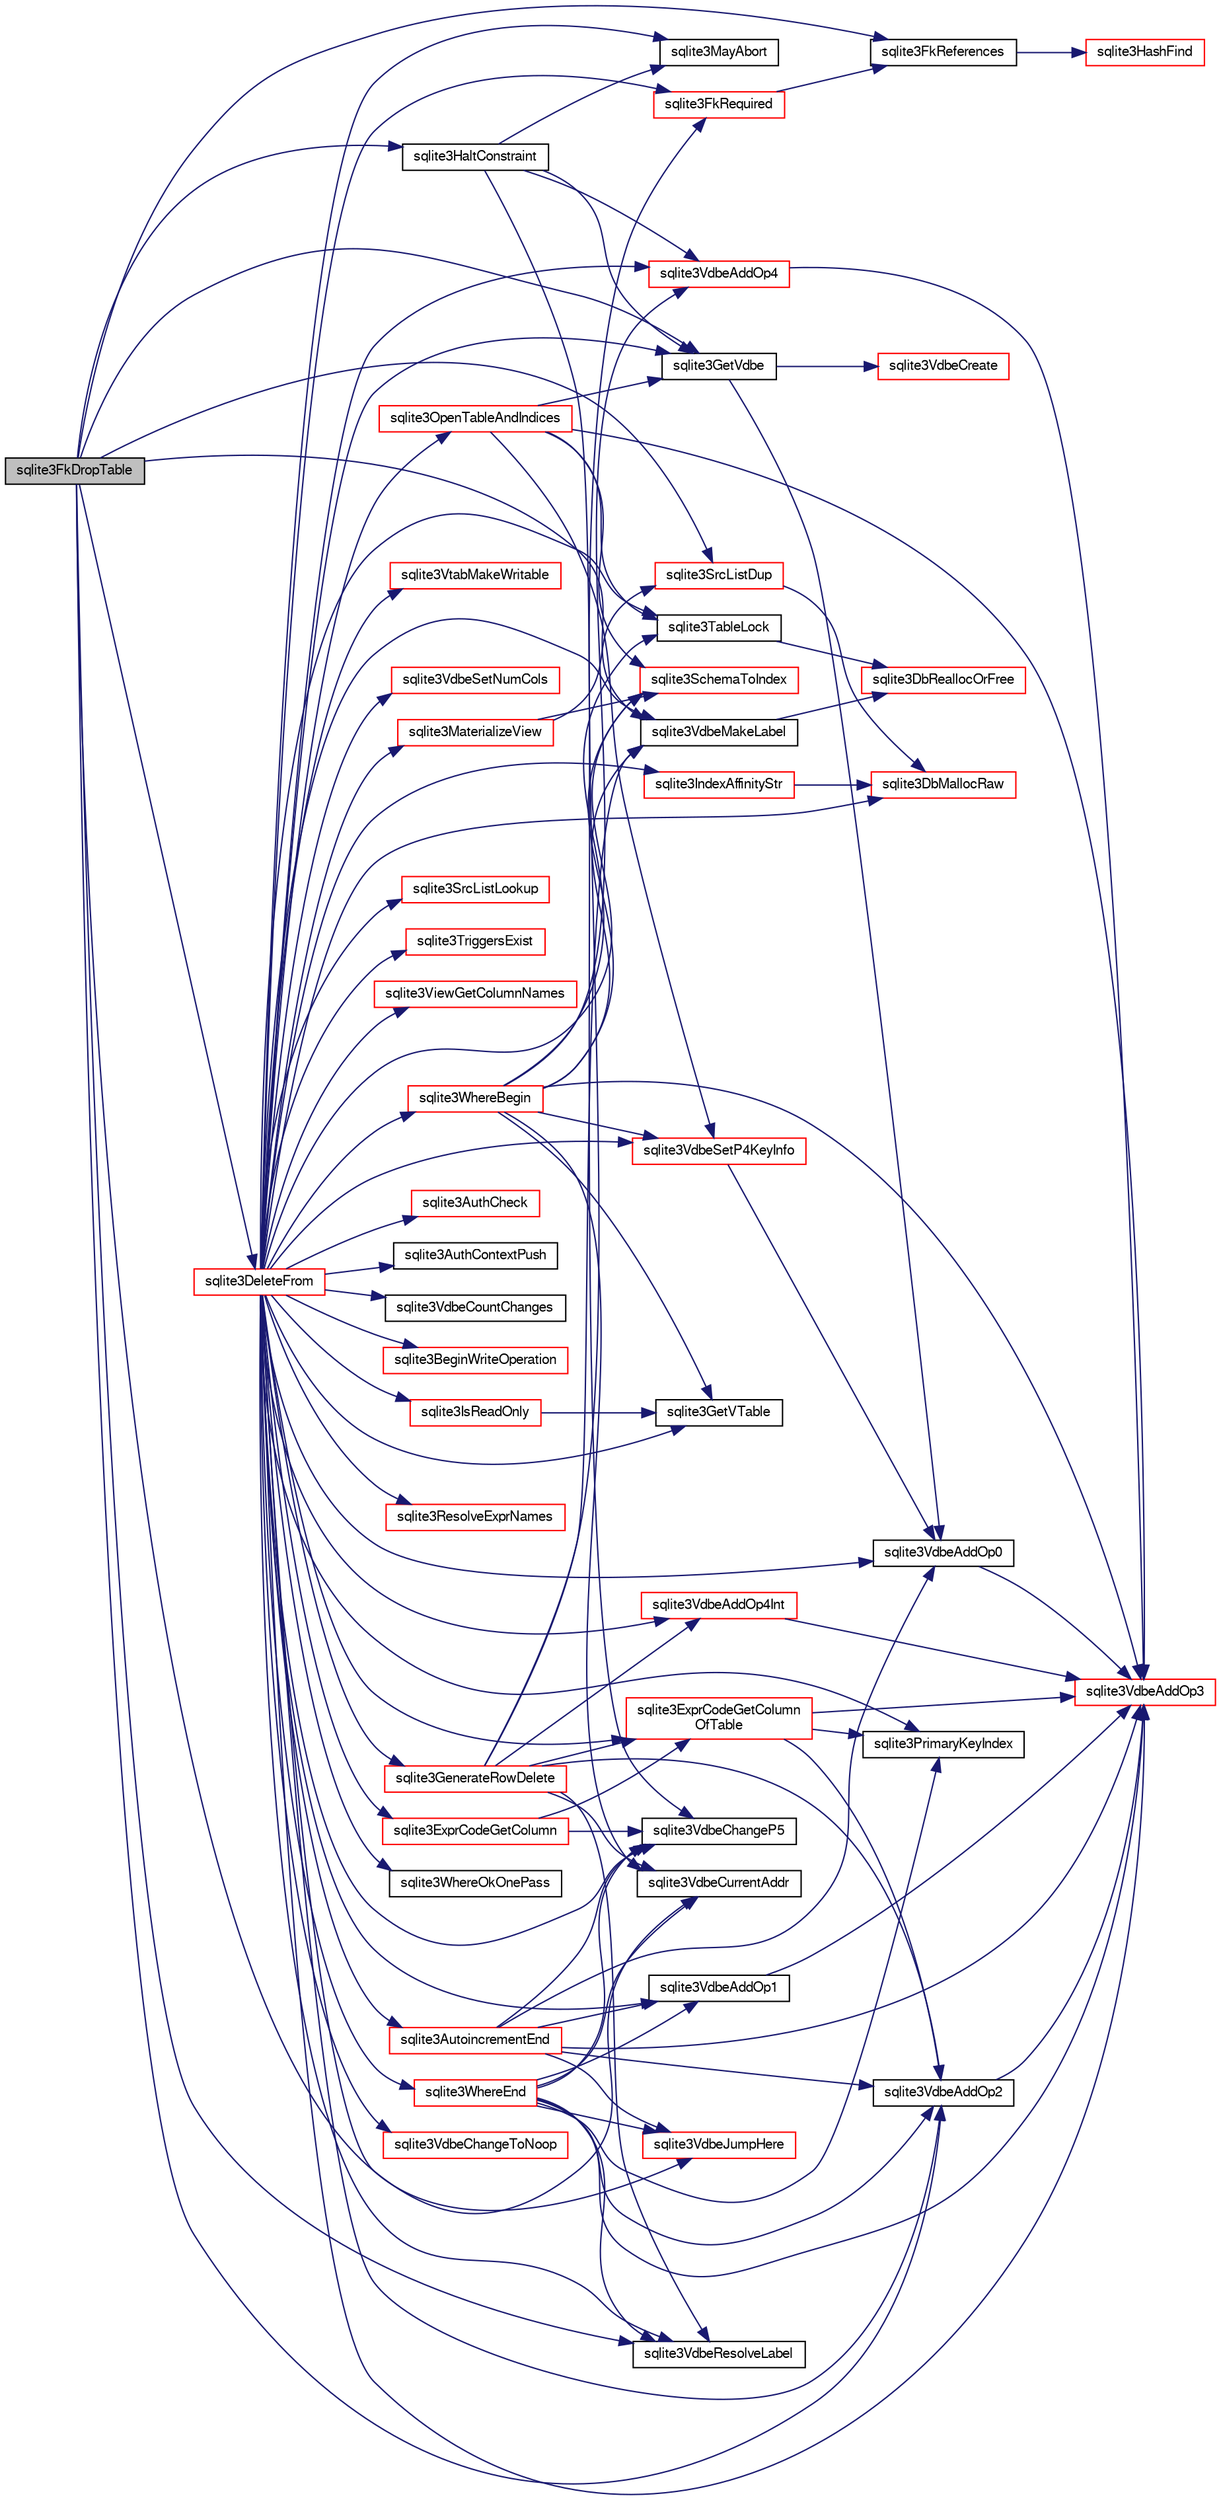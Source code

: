 digraph "sqlite3FkDropTable"
{
  edge [fontname="FreeSans",fontsize="10",labelfontname="FreeSans",labelfontsize="10"];
  node [fontname="FreeSans",fontsize="10",shape=record];
  rankdir="LR";
  Node547677 [label="sqlite3FkDropTable",height=0.2,width=0.4,color="black", fillcolor="grey75", style="filled", fontcolor="black"];
  Node547677 -> Node547678 [color="midnightblue",fontsize="10",style="solid",fontname="FreeSans"];
  Node547678 [label="sqlite3GetVdbe",height=0.2,width=0.4,color="black", fillcolor="white", style="filled",URL="$sqlite3_8c.html#a76b721dcd00b0587308547594cb6c1f4"];
  Node547678 -> Node547679 [color="midnightblue",fontsize="10",style="solid",fontname="FreeSans"];
  Node547679 [label="sqlite3VdbeCreate",height=0.2,width=0.4,color="red", fillcolor="white", style="filled",URL="$sqlite3_8c.html#a7778fbbc1a7b677f680ce0afc44a88e2"];
  Node547678 -> Node547693 [color="midnightblue",fontsize="10",style="solid",fontname="FreeSans"];
  Node547693 [label="sqlite3VdbeAddOp0",height=0.2,width=0.4,color="black", fillcolor="white", style="filled",URL="$sqlite3_8c.html#a0aefd237fc1d629f3a3d3d454ced408a"];
  Node547693 -> Node547694 [color="midnightblue",fontsize="10",style="solid",fontname="FreeSans"];
  Node547694 [label="sqlite3VdbeAddOp3",height=0.2,width=0.4,color="red", fillcolor="white", style="filled",URL="$sqlite3_8c.html#a29b4560b019211a73e1478cec7468345"];
  Node547677 -> Node547965 [color="midnightblue",fontsize="10",style="solid",fontname="FreeSans"];
  Node547965 [label="sqlite3FkReferences",height=0.2,width=0.4,color="black", fillcolor="white", style="filled",URL="$sqlite3_8c.html#a2337ae2a0965bfde19e983555bb78c01"];
  Node547965 -> Node547966 [color="midnightblue",fontsize="10",style="solid",fontname="FreeSans"];
  Node547966 [label="sqlite3HashFind",height=0.2,width=0.4,color="red", fillcolor="white", style="filled",URL="$sqlite3_8c.html#a8ca124229470a66b4c9c141ded48e2aa"];
  Node547677 -> Node547969 [color="midnightblue",fontsize="10",style="solid",fontname="FreeSans"];
  Node547969 [label="sqlite3VdbeMakeLabel",height=0.2,width=0.4,color="black", fillcolor="white", style="filled",URL="$sqlite3_8c.html#acf57ce8fb6f3c634375c019f5ebe66f6"];
  Node547969 -> Node547756 [color="midnightblue",fontsize="10",style="solid",fontname="FreeSans"];
  Node547756 [label="sqlite3DbReallocOrFree",height=0.2,width=0.4,color="red", fillcolor="white", style="filled",URL="$sqlite3_8c.html#a532a9fd62eeb46b61885a0fff075231c"];
  Node547677 -> Node547970 [color="midnightblue",fontsize="10",style="solid",fontname="FreeSans"];
  Node547970 [label="sqlite3VdbeAddOp2",height=0.2,width=0.4,color="black", fillcolor="white", style="filled",URL="$sqlite3_8c.html#ae87204d7b069da19e4db0404c6deaae5"];
  Node547970 -> Node547694 [color="midnightblue",fontsize="10",style="solid",fontname="FreeSans"];
  Node547677 -> Node547971 [color="midnightblue",fontsize="10",style="solid",fontname="FreeSans"];
  Node547971 [label="sqlite3DeleteFrom",height=0.2,width=0.4,color="red", fillcolor="white", style="filled",URL="$sqlite3_8c.html#ab9b4b45349188b49eabb23f94608a091"];
  Node547971 -> Node547972 [color="midnightblue",fontsize="10",style="solid",fontname="FreeSans"];
  Node547972 [label="sqlite3SrcListLookup",height=0.2,width=0.4,color="red", fillcolor="white", style="filled",URL="$sqlite3_8c.html#a6354fab5d5d3aa8a721e43d480c16701"];
  Node547971 -> Node548649 [color="midnightblue",fontsize="10",style="solid",fontname="FreeSans"];
  Node548649 [label="sqlite3TriggersExist",height=0.2,width=0.4,color="red", fillcolor="white", style="filled",URL="$sqlite3_8c.html#aefad34e10275301aee18a5780afaf444"];
  Node547971 -> Node548653 [color="midnightblue",fontsize="10",style="solid",fontname="FreeSans"];
  Node548653 [label="sqlite3ViewGetColumnNames",height=0.2,width=0.4,color="red", fillcolor="white", style="filled",URL="$sqlite3_8c.html#aebc7cd8d9e2bd174ae0a60363d3f6ce8"];
  Node547971 -> Node548755 [color="midnightblue",fontsize="10",style="solid",fontname="FreeSans"];
  Node548755 [label="sqlite3IsReadOnly",height=0.2,width=0.4,color="red", fillcolor="white", style="filled",URL="$sqlite3_8c.html#a0c0ff380d40f6423a71f77f59c02da74"];
  Node548755 -> Node548617 [color="midnightblue",fontsize="10",style="solid",fontname="FreeSans"];
  Node548617 [label="sqlite3GetVTable",height=0.2,width=0.4,color="black", fillcolor="white", style="filled",URL="$sqlite3_8c.html#a85465ef27057193295e321f0caf488ed"];
  Node547971 -> Node547974 [color="midnightblue",fontsize="10",style="solid",fontname="FreeSans"];
  Node547974 [label="sqlite3SchemaToIndex",height=0.2,width=0.4,color="red", fillcolor="white", style="filled",URL="$sqlite3_8c.html#ad9ef77a42022f1f8c8ab71b5761f5134"];
  Node547971 -> Node548736 [color="midnightblue",fontsize="10",style="solid",fontname="FreeSans"];
  Node548736 [label="sqlite3AuthCheck",height=0.2,width=0.4,color="red", fillcolor="white", style="filled",URL="$sqlite3_8c.html#a83c75b8b7aa1c35301005be7ff1a8582"];
  Node547971 -> Node548756 [color="midnightblue",fontsize="10",style="solid",fontname="FreeSans"];
  Node548756 [label="sqlite3AuthContextPush",height=0.2,width=0.4,color="black", fillcolor="white", style="filled",URL="$sqlite3_8c.html#a72bf910a362f8b1cf603352d925745d8"];
  Node547971 -> Node547678 [color="midnightblue",fontsize="10",style="solid",fontname="FreeSans"];
  Node547971 -> Node548757 [color="midnightblue",fontsize="10",style="solid",fontname="FreeSans"];
  Node548757 [label="sqlite3VdbeCountChanges",height=0.2,width=0.4,color="black", fillcolor="white", style="filled",URL="$sqlite3_8c.html#afbd81cbdbc5706a034689df8d95bab38"];
  Node547971 -> Node548758 [color="midnightblue",fontsize="10",style="solid",fontname="FreeSans"];
  Node548758 [label="sqlite3BeginWriteOperation",height=0.2,width=0.4,color="red", fillcolor="white", style="filled",URL="$sqlite3_8c.html#a21b1b811bbe305f922244f8913c87f10"];
  Node547971 -> Node548761 [color="midnightblue",fontsize="10",style="solid",fontname="FreeSans"];
  Node548761 [label="sqlite3MaterializeView",height=0.2,width=0.4,color="red", fillcolor="white", style="filled",URL="$sqlite3_8c.html#a4557984b0b75f998fb0c3f231c9b1def"];
  Node548761 -> Node547974 [color="midnightblue",fontsize="10",style="solid",fontname="FreeSans"];
  Node548761 -> Node548663 [color="midnightblue",fontsize="10",style="solid",fontname="FreeSans"];
  Node548663 [label="sqlite3SrcListDup",height=0.2,width=0.4,color="red", fillcolor="white", style="filled",URL="$sqlite3_8c.html#a915ece76ebeede6852f63a447753ef9f"];
  Node548663 -> Node547681 [color="midnightblue",fontsize="10",style="solid",fontname="FreeSans"];
  Node547681 [label="sqlite3DbMallocRaw",height=0.2,width=0.4,color="red", fillcolor="white", style="filled",URL="$sqlite3_8c.html#abbe8be0cf7175e11ddc3e2218fad924e"];
  Node547971 -> Node548741 [color="midnightblue",fontsize="10",style="solid",fontname="FreeSans"];
  Node548741 [label="sqlite3ResolveExprNames",height=0.2,width=0.4,color="red", fillcolor="white", style="filled",URL="$sqlite3_8c.html#a537cf717a3f847807d3a3fd65da636ad"];
  Node547971 -> Node547970 [color="midnightblue",fontsize="10",style="solid",fontname="FreeSans"];
  Node547971 -> Node548966 [color="midnightblue",fontsize="10",style="solid",fontname="FreeSans"];
  Node548966 [label="sqlite3FkRequired",height=0.2,width=0.4,color="red", fillcolor="white", style="filled",URL="$sqlite3_8c.html#a60ca530d57e027853f723ae2f7a6be00"];
  Node548966 -> Node547965 [color="midnightblue",fontsize="10",style="solid",fontname="FreeSans"];
  Node547971 -> Node548836 [color="midnightblue",fontsize="10",style="solid",fontname="FreeSans"];
  Node548836 [label="sqlite3TableLock",height=0.2,width=0.4,color="black", fillcolor="white", style="filled",URL="$sqlite3_8c.html#a13be5e81f379c515f270f6f2a3bb63a7"];
  Node548836 -> Node547756 [color="midnightblue",fontsize="10",style="solid",fontname="FreeSans"];
  Node547971 -> Node548805 [color="midnightblue",fontsize="10",style="solid",fontname="FreeSans"];
  Node548805 [label="sqlite3VdbeAddOp4",height=0.2,width=0.4,color="red", fillcolor="white", style="filled",URL="$sqlite3_8c.html#a739d7a47b1c11779283b7797ea7e1d4d"];
  Node548805 -> Node547694 [color="midnightblue",fontsize="10",style="solid",fontname="FreeSans"];
  Node547971 -> Node548029 [color="midnightblue",fontsize="10",style="solid",fontname="FreeSans"];
  Node548029 [label="sqlite3PrimaryKeyIndex",height=0.2,width=0.4,color="black", fillcolor="white", style="filled",URL="$sqlite3_8c.html#af6edde3fbbd22a22b86ad32677fad95b"];
  Node547971 -> Node548839 [color="midnightblue",fontsize="10",style="solid",fontname="FreeSans"];
  Node548839 [label="sqlite3VdbeSetP4KeyInfo",height=0.2,width=0.4,color="red", fillcolor="white", style="filled",URL="$sqlite3_8c.html#a342090b36fbf7fdace2a23b8efca030c"];
  Node548839 -> Node547693 [color="midnightblue",fontsize="10",style="solid",fontname="FreeSans"];
  Node547971 -> Node548863 [color="midnightblue",fontsize="10",style="solid",fontname="FreeSans"];
  Node548863 [label="sqlite3WhereBegin",height=0.2,width=0.4,color="red", fillcolor="white", style="filled",URL="$sqlite3_8c.html#acad049f5c9a96a8118cffd5e5ce89f7c"];
  Node548863 -> Node547969 [color="midnightblue",fontsize="10",style="solid",fontname="FreeSans"];
  Node548863 -> Node547974 [color="midnightblue",fontsize="10",style="solid",fontname="FreeSans"];
  Node548863 -> Node548617 [color="midnightblue",fontsize="10",style="solid",fontname="FreeSans"];
  Node548863 -> Node548805 [color="midnightblue",fontsize="10",style="solid",fontname="FreeSans"];
  Node548863 -> Node548771 [color="midnightblue",fontsize="10",style="solid",fontname="FreeSans"];
  Node548771 [label="sqlite3VdbeCurrentAddr",height=0.2,width=0.4,color="black", fillcolor="white", style="filled",URL="$sqlite3_8c.html#a5e2bf0933a091bdfd7f0acd86a894889"];
  Node548863 -> Node548836 [color="midnightblue",fontsize="10",style="solid",fontname="FreeSans"];
  Node548863 -> Node547694 [color="midnightblue",fontsize="10",style="solid",fontname="FreeSans"];
  Node548863 -> Node548839 [color="midnightblue",fontsize="10",style="solid",fontname="FreeSans"];
  Node547971 -> Node548969 [color="midnightblue",fontsize="10",style="solid",fontname="FreeSans"];
  Node548969 [label="sqlite3WhereOkOnePass",height=0.2,width=0.4,color="black", fillcolor="white", style="filled",URL="$sqlite3_8c.html#a487f1e677bb488bb07757432f60b0ed5"];
  Node547971 -> Node548789 [color="midnightblue",fontsize="10",style="solid",fontname="FreeSans"];
  Node548789 [label="sqlite3ExprCodeGetColumn\lOfTable",height=0.2,width=0.4,color="red", fillcolor="white", style="filled",URL="$sqlite3_8c.html#aef676ae689397d0e050eb0a360c32315"];
  Node548789 -> Node547970 [color="midnightblue",fontsize="10",style="solid",fontname="FreeSans"];
  Node548789 -> Node548029 [color="midnightblue",fontsize="10",style="solid",fontname="FreeSans"];
  Node548789 -> Node547694 [color="midnightblue",fontsize="10",style="solid",fontname="FreeSans"];
  Node547971 -> Node548787 [color="midnightblue",fontsize="10",style="solid",fontname="FreeSans"];
  Node548787 [label="sqlite3ExprCodeGetColumn",height=0.2,width=0.4,color="red", fillcolor="white", style="filled",URL="$sqlite3_8c.html#a053723da492b5bb45cb8df75c733155d"];
  Node548787 -> Node548789 [color="midnightblue",fontsize="10",style="solid",fontname="FreeSans"];
  Node548787 -> Node548780 [color="midnightblue",fontsize="10",style="solid",fontname="FreeSans"];
  Node548780 [label="sqlite3VdbeChangeP5",height=0.2,width=0.4,color="black", fillcolor="white", style="filled",URL="$sqlite3_8c.html#a4dde2e4087eda945511b05d667050740"];
  Node547971 -> Node547681 [color="midnightblue",fontsize="10",style="solid",fontname="FreeSans"];
  Node547971 -> Node548941 [color="midnightblue",fontsize="10",style="solid",fontname="FreeSans"];
  Node548941 [label="sqlite3WhereEnd",height=0.2,width=0.4,color="red", fillcolor="white", style="filled",URL="$sqlite3_8c.html#af95a57bac2421101d85440934cc5043e"];
  Node548941 -> Node548823 [color="midnightblue",fontsize="10",style="solid",fontname="FreeSans"];
  Node548823 [label="sqlite3VdbeResolveLabel",height=0.2,width=0.4,color="black", fillcolor="white", style="filled",URL="$sqlite3_8c.html#a0a86f82356e392d9a84a008559c1aeeb"];
  Node548941 -> Node547694 [color="midnightblue",fontsize="10",style="solid",fontname="FreeSans"];
  Node548941 -> Node548780 [color="midnightblue",fontsize="10",style="solid",fontname="FreeSans"];
  Node548941 -> Node548773 [color="midnightblue",fontsize="10",style="solid",fontname="FreeSans"];
  Node548773 [label="sqlite3VdbeJumpHere",height=0.2,width=0.4,color="red", fillcolor="white", style="filled",URL="$sqlite3_8c.html#a95562175c9105ba0abe1d4dc6f8a39d4"];
  Node548941 -> Node547970 [color="midnightblue",fontsize="10",style="solid",fontname="FreeSans"];
  Node548941 -> Node548772 [color="midnightblue",fontsize="10",style="solid",fontname="FreeSans"];
  Node548772 [label="sqlite3VdbeAddOp1",height=0.2,width=0.4,color="black", fillcolor="white", style="filled",URL="$sqlite3_8c.html#a6207112b1851d7e7d76e887ef6d72d5a"];
  Node548772 -> Node547694 [color="midnightblue",fontsize="10",style="solid",fontname="FreeSans"];
  Node548941 -> Node548771 [color="midnightblue",fontsize="10",style="solid",fontname="FreeSans"];
  Node548941 -> Node548029 [color="midnightblue",fontsize="10",style="solid",fontname="FreeSans"];
  Node547971 -> Node548831 [color="midnightblue",fontsize="10",style="solid",fontname="FreeSans"];
  Node548831 [label="sqlite3VdbeChangeToNoop",height=0.2,width=0.4,color="red", fillcolor="white", style="filled",URL="$sqlite3_8c.html#a807e82d6627750b2fa4685812da68a9d"];
  Node547971 -> Node547693 [color="midnightblue",fontsize="10",style="solid",fontname="FreeSans"];
  Node547971 -> Node548938 [color="midnightblue",fontsize="10",style="solid",fontname="FreeSans"];
  Node548938 [label="sqlite3IndexAffinityStr",height=0.2,width=0.4,color="red", fillcolor="white", style="filled",URL="$sqlite3_8c.html#a1bad4570dfd3bcbc2776b3c88c939c59"];
  Node548938 -> Node547681 [color="midnightblue",fontsize="10",style="solid",fontname="FreeSans"];
  Node547971 -> Node547969 [color="midnightblue",fontsize="10",style="solid",fontname="FreeSans"];
  Node547971 -> Node548773 [color="midnightblue",fontsize="10",style="solid",fontname="FreeSans"];
  Node547971 -> Node548970 [color="midnightblue",fontsize="10",style="solid",fontname="FreeSans"];
  Node548970 [label="sqlite3OpenTableAndIndices",height=0.2,width=0.4,color="red", fillcolor="white", style="filled",URL="$sqlite3_8c.html#a14aa7e8abd9fb8406812b9f90560e6ac"];
  Node548970 -> Node547974 [color="midnightblue",fontsize="10",style="solid",fontname="FreeSans"];
  Node548970 -> Node547678 [color="midnightblue",fontsize="10",style="solid",fontname="FreeSans"];
  Node548970 -> Node548836 [color="midnightblue",fontsize="10",style="solid",fontname="FreeSans"];
  Node548970 -> Node547694 [color="midnightblue",fontsize="10",style="solid",fontname="FreeSans"];
  Node548970 -> Node548839 [color="midnightblue",fontsize="10",style="solid",fontname="FreeSans"];
  Node547971 -> Node548838 [color="midnightblue",fontsize="10",style="solid",fontname="FreeSans"];
  Node548838 [label="sqlite3VdbeAddOp4Int",height=0.2,width=0.4,color="red", fillcolor="white", style="filled",URL="$sqlite3_8c.html#afff63410071bb7015a6392d8a7704b43"];
  Node548838 -> Node547694 [color="midnightblue",fontsize="10",style="solid",fontname="FreeSans"];
  Node547971 -> Node548772 [color="midnightblue",fontsize="10",style="solid",fontname="FreeSans"];
  Node547971 -> Node547694 [color="midnightblue",fontsize="10",style="solid",fontname="FreeSans"];
  Node547971 -> Node548617 [color="midnightblue",fontsize="10",style="solid",fontname="FreeSans"];
  Node547971 -> Node548971 [color="midnightblue",fontsize="10",style="solid",fontname="FreeSans"];
  Node548971 [label="sqlite3VtabMakeWritable",height=0.2,width=0.4,color="red", fillcolor="white", style="filled",URL="$sqlite3_8c.html#a58c646608238d2619371c3e8b6bc0d86"];
  Node547971 -> Node548780 [color="midnightblue",fontsize="10",style="solid",fontname="FreeSans"];
  Node547971 -> Node548849 [color="midnightblue",fontsize="10",style="solid",fontname="FreeSans"];
  Node548849 [label="sqlite3MayAbort",height=0.2,width=0.4,color="black", fillcolor="white", style="filled",URL="$sqlite3_8c.html#a700db222a53c596ad5a0aef2c07a12ef"];
  Node547971 -> Node548972 [color="midnightblue",fontsize="10",style="solid",fontname="FreeSans"];
  Node548972 [label="sqlite3GenerateRowDelete",height=0.2,width=0.4,color="red", fillcolor="white", style="filled",URL="$sqlite3_8c.html#a2c76cbf3027fc18fdbb8cb4cd96b77d9"];
  Node548972 -> Node547969 [color="midnightblue",fontsize="10",style="solid",fontname="FreeSans"];
  Node548972 -> Node548838 [color="midnightblue",fontsize="10",style="solid",fontname="FreeSans"];
  Node548972 -> Node548966 [color="midnightblue",fontsize="10",style="solid",fontname="FreeSans"];
  Node548972 -> Node547970 [color="midnightblue",fontsize="10",style="solid",fontname="FreeSans"];
  Node548972 -> Node548789 [color="midnightblue",fontsize="10",style="solid",fontname="FreeSans"];
  Node548972 -> Node548771 [color="midnightblue",fontsize="10",style="solid",fontname="FreeSans"];
  Node548972 -> Node548823 [color="midnightblue",fontsize="10",style="solid",fontname="FreeSans"];
  Node547971 -> Node548823 [color="midnightblue",fontsize="10",style="solid",fontname="FreeSans"];
  Node547971 -> Node548999 [color="midnightblue",fontsize="10",style="solid",fontname="FreeSans"];
  Node548999 [label="sqlite3AutoincrementEnd",height=0.2,width=0.4,color="red", fillcolor="white", style="filled",URL="$sqlite3_8c.html#ad8f51f6ea684367030cd9c09234374e7"];
  Node548999 -> Node548772 [color="midnightblue",fontsize="10",style="solid",fontname="FreeSans"];
  Node548999 -> Node547970 [color="midnightblue",fontsize="10",style="solid",fontname="FreeSans"];
  Node548999 -> Node548773 [color="midnightblue",fontsize="10",style="solid",fontname="FreeSans"];
  Node548999 -> Node547694 [color="midnightblue",fontsize="10",style="solid",fontname="FreeSans"];
  Node548999 -> Node548780 [color="midnightblue",fontsize="10",style="solid",fontname="FreeSans"];
  Node548999 -> Node547693 [color="midnightblue",fontsize="10",style="solid",fontname="FreeSans"];
  Node547971 -> Node548643 [color="midnightblue",fontsize="10",style="solid",fontname="FreeSans"];
  Node548643 [label="sqlite3VdbeSetNumCols",height=0.2,width=0.4,color="red", fillcolor="white", style="filled",URL="$sqlite3_8c.html#a3d1d64e925572ff37fec8682e1224ff1"];
  Node547677 -> Node548663 [color="midnightblue",fontsize="10",style="solid",fontname="FreeSans"];
  Node547677 -> Node548771 [color="midnightblue",fontsize="10",style="solid",fontname="FreeSans"];
  Node547677 -> Node548850 [color="midnightblue",fontsize="10",style="solid",fontname="FreeSans"];
  Node548850 [label="sqlite3HaltConstraint",height=0.2,width=0.4,color="black", fillcolor="white", style="filled",URL="$sqlite3_8c.html#a1d9375ff5f2bf176b6f08662ebca50bd"];
  Node548850 -> Node547678 [color="midnightblue",fontsize="10",style="solid",fontname="FreeSans"];
  Node548850 -> Node548849 [color="midnightblue",fontsize="10",style="solid",fontname="FreeSans"];
  Node548850 -> Node548805 [color="midnightblue",fontsize="10",style="solid",fontname="FreeSans"];
  Node548850 -> Node548780 [color="midnightblue",fontsize="10",style="solid",fontname="FreeSans"];
  Node547677 -> Node548823 [color="midnightblue",fontsize="10",style="solid",fontname="FreeSans"];
}
